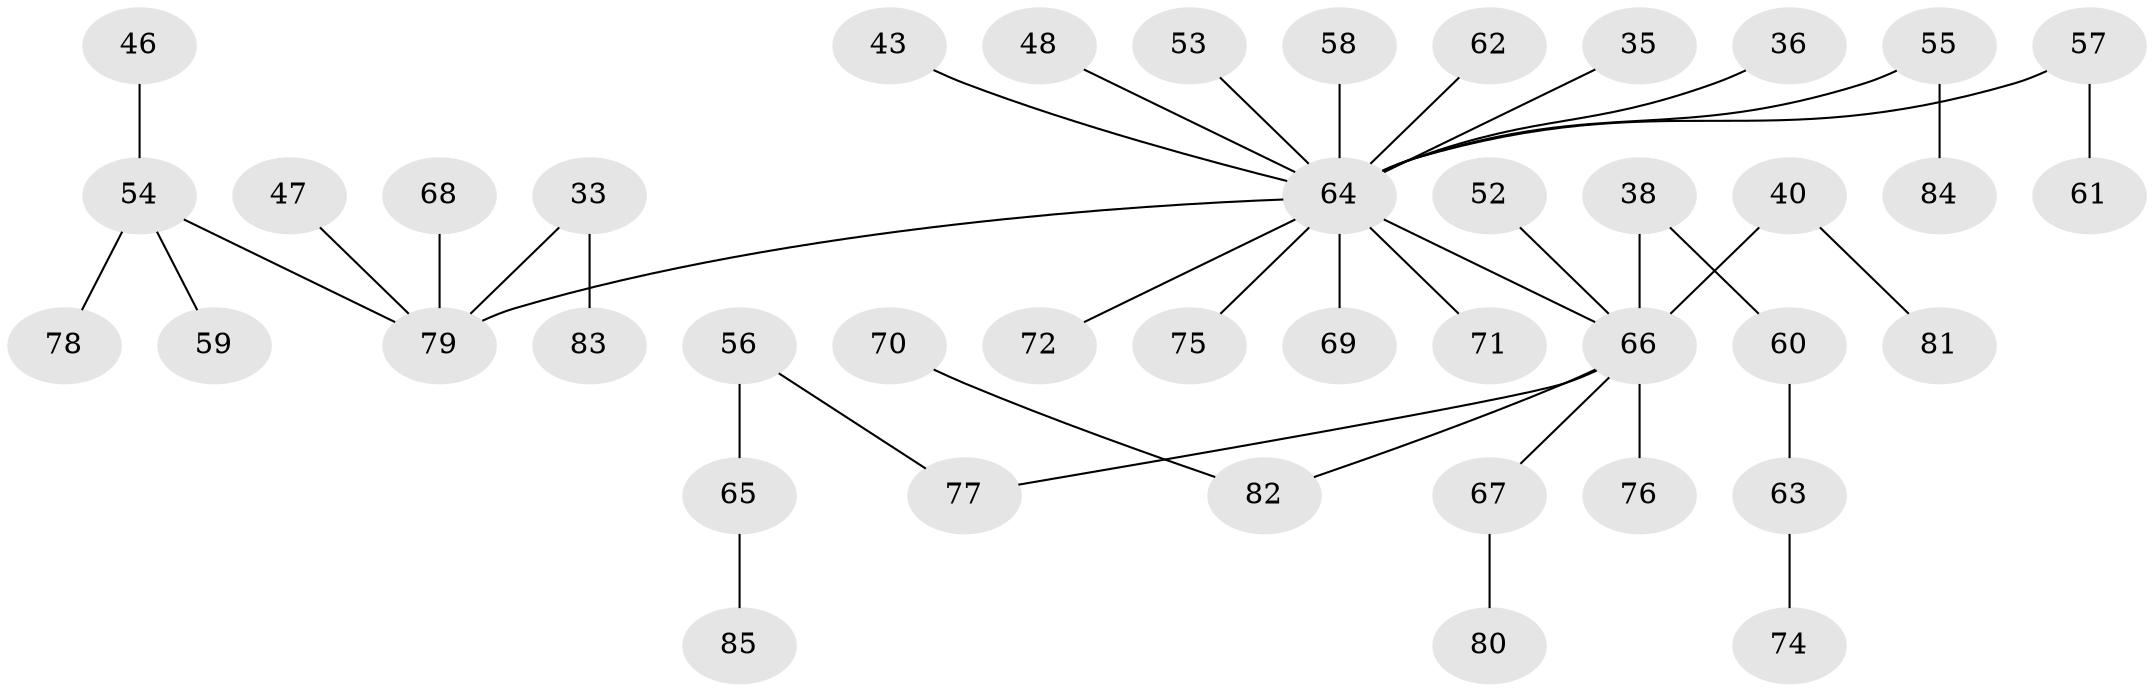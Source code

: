 // original degree distribution, {3: 0.10588235294117647, 4: 0.11764705882352941, 1: 0.5294117647058824, 7: 0.011764705882352941, 5: 0.03529411764705882, 2: 0.2}
// Generated by graph-tools (version 1.1) at 2025/53/03/09/25 04:53:40]
// undirected, 42 vertices, 41 edges
graph export_dot {
graph [start="1"]
  node [color=gray90,style=filled];
  33;
  35;
  36;
  38;
  40;
  43;
  46;
  47;
  48;
  52;
  53;
  54 [super="+42"];
  55;
  56 [super="+51"];
  57;
  58;
  59;
  60;
  61;
  62;
  63;
  64 [super="+32+50+30+31"];
  65;
  66 [super="+21+41+23+20"];
  67;
  68;
  69;
  70;
  71;
  72;
  74;
  75;
  76;
  77 [super="+45"];
  78;
  79 [super="+18+73"];
  80;
  81;
  82 [super="+49"];
  83;
  84;
  85;
  33 -- 83;
  33 -- 79;
  35 -- 64;
  36 -- 64;
  38 -- 60;
  38 -- 66;
  40 -- 81;
  40 -- 66;
  43 -- 64;
  46 -- 54;
  47 -- 79;
  48 -- 64;
  52 -- 66;
  53 -- 64;
  54 -- 59;
  54 -- 78;
  54 -- 79;
  55 -- 84;
  55 -- 64;
  56 -- 65;
  56 -- 77;
  57 -- 61;
  57 -- 64;
  58 -- 64;
  60 -- 63;
  62 -- 64;
  63 -- 74;
  64 -- 69;
  64 -- 72;
  64 -- 66;
  64 -- 71;
  64 -- 75;
  64 -- 79;
  65 -- 85;
  66 -- 76;
  66 -- 77;
  66 -- 67;
  66 -- 82;
  67 -- 80;
  68 -- 79;
  70 -- 82;
}
